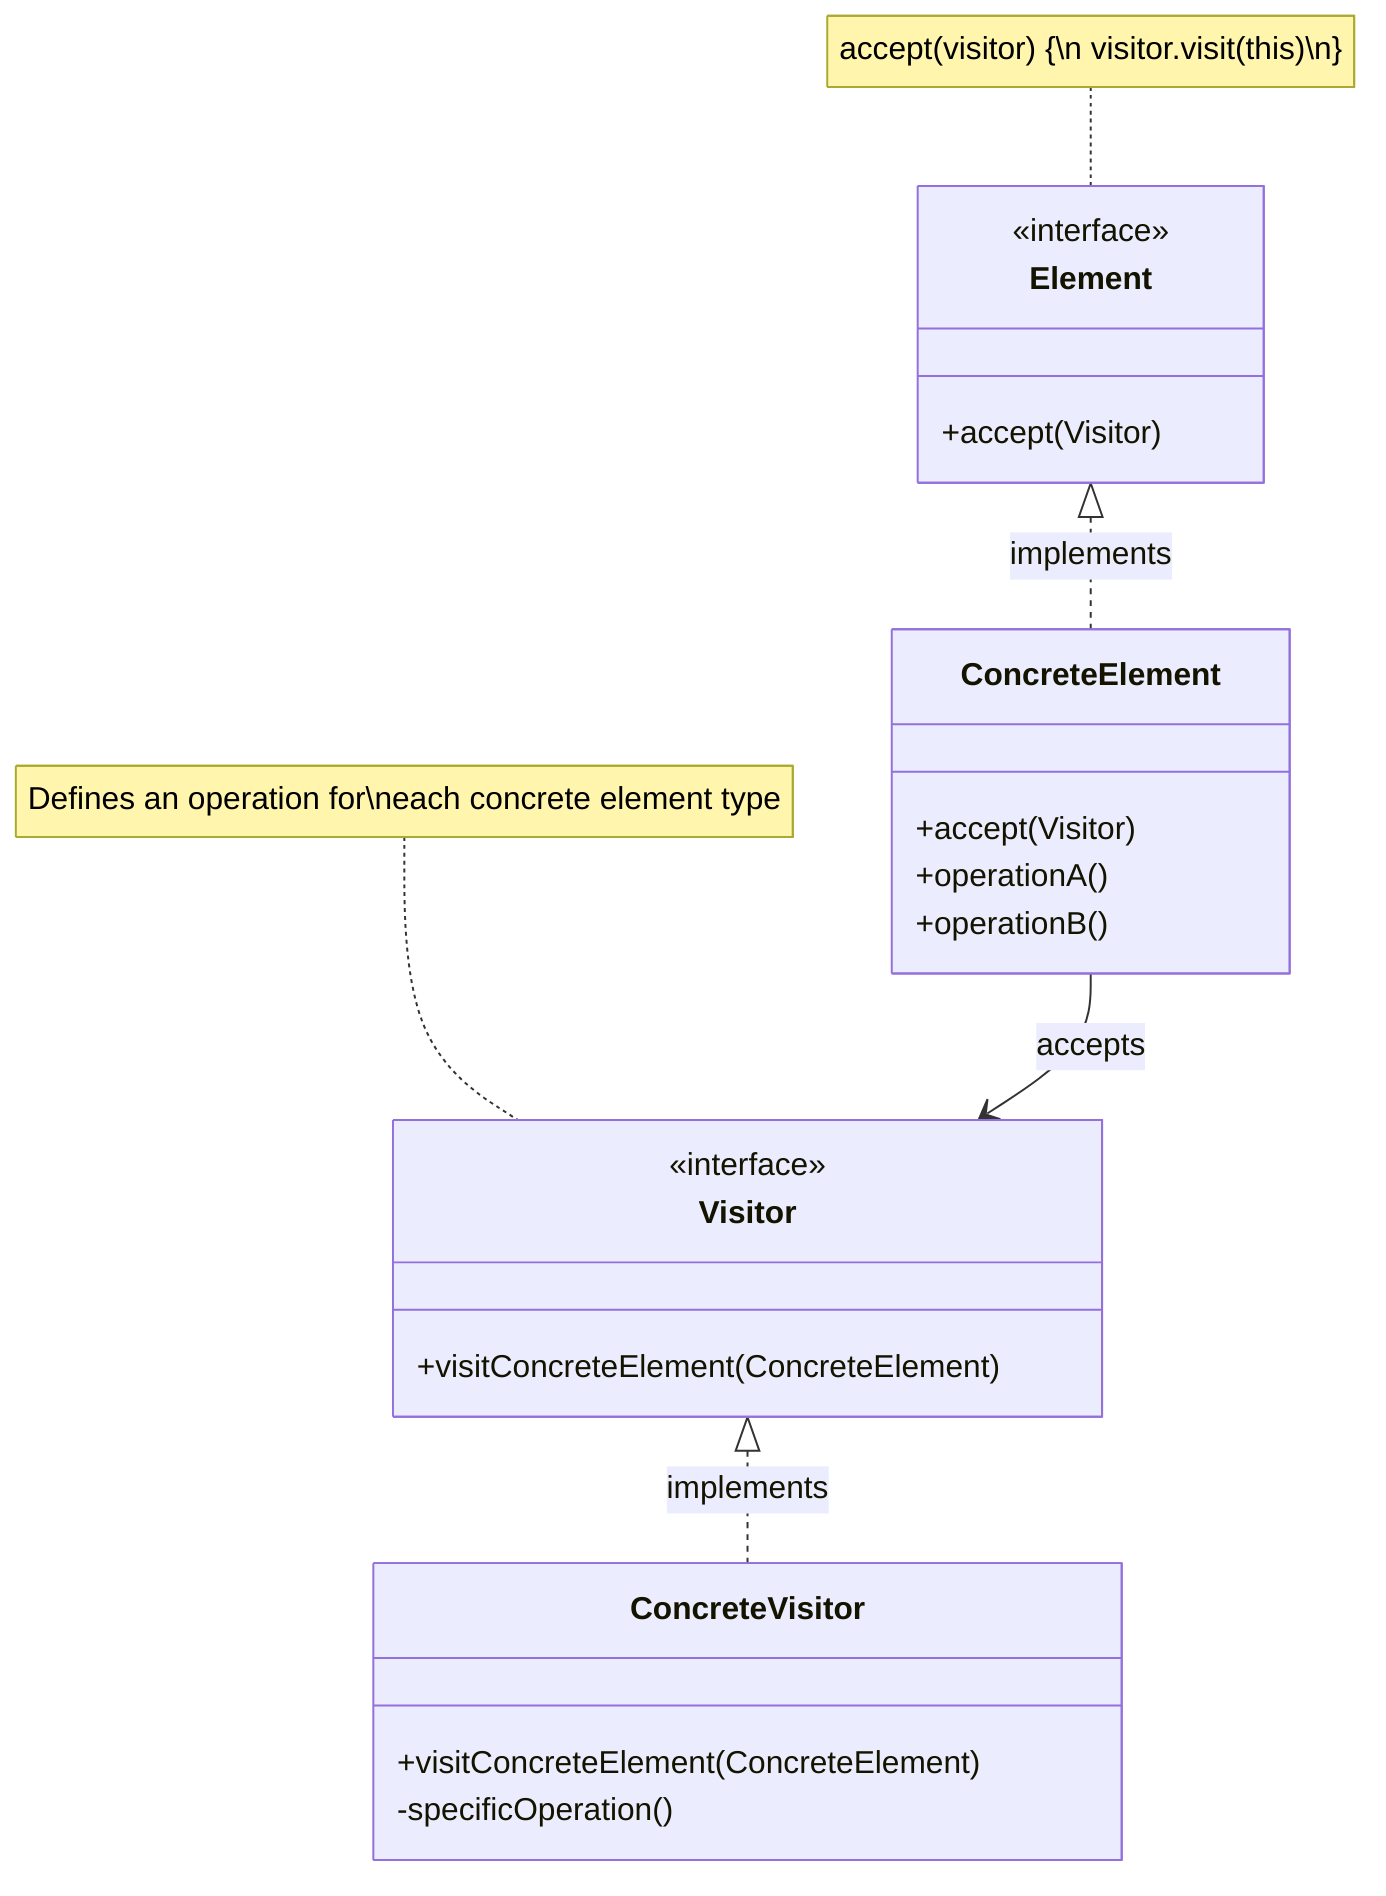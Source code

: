 classDiagram
    class Element {
        <<interface>>
        +accept(Visitor)
    }

    class ConcreteElement {
        +accept(Visitor)
        +operationA()
        +operationB()
    }

    class Visitor {
        <<interface>>
        +visitConcreteElement(ConcreteElement)
    }

    class ConcreteVisitor {
        +visitConcreteElement(ConcreteElement)
        -specificOperation()
    }

    Element <|.. ConcreteElement : implements
    Visitor <|.. ConcreteVisitor : implements
    ConcreteElement --> Visitor : accepts

    note for Element "accept(visitor) {\n  visitor.visit(this)\n}"

    note for Visitor "Defines an operation for\neach concrete element type"